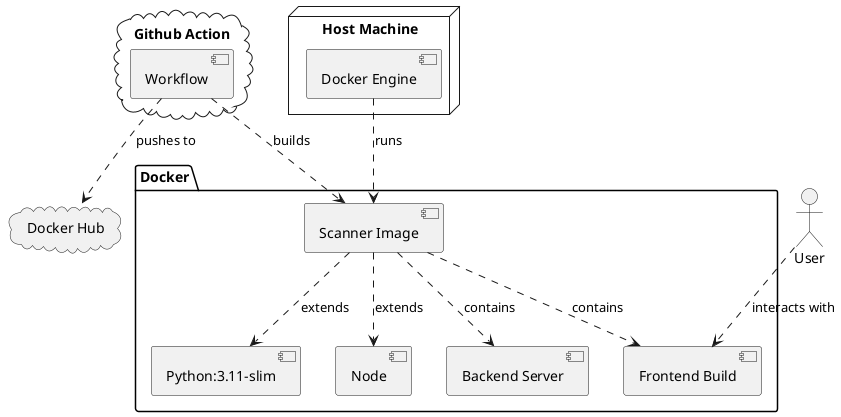 @startuml deployment

package "Docker" {
  [Scanner Image] ..> [Python:3.11-slim] : extends
  [Scanner Image] ..> [Node] : extends
  [Scanner Image] ..> [Frontend Build] : contains
  [Scanner Image] ..> [Backend Server] : contains
}

node "Host Machine" {
  [Docker Engine] ..> [Scanner Image] : runs
}

cloud "Github Action" {
  [Workflow] ..> [Scanner Image] : builds
}

cloud "Docker Hub" {
  [Workflow] ..> [Docker Hub] : pushes to
}

actor User as user
user ..> [Frontend Build] : interacts with

@enduml
